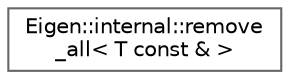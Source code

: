 digraph "类继承关系图"
{
 // LATEX_PDF_SIZE
  bgcolor="transparent";
  edge [fontname=Helvetica,fontsize=10,labelfontname=Helvetica,labelfontsize=10];
  node [fontname=Helvetica,fontsize=10,shape=box,height=0.2,width=0.4];
  rankdir="LR";
  Node0 [id="Node000000",label="Eigen::internal::remove\l_all\< T const & \>",height=0.2,width=0.4,color="grey40", fillcolor="white", style="filled",URL="$struct_eigen_1_1internal_1_1remove__all_3_01_t_01const_01_6_01_4.html",tooltip=" "];
}
